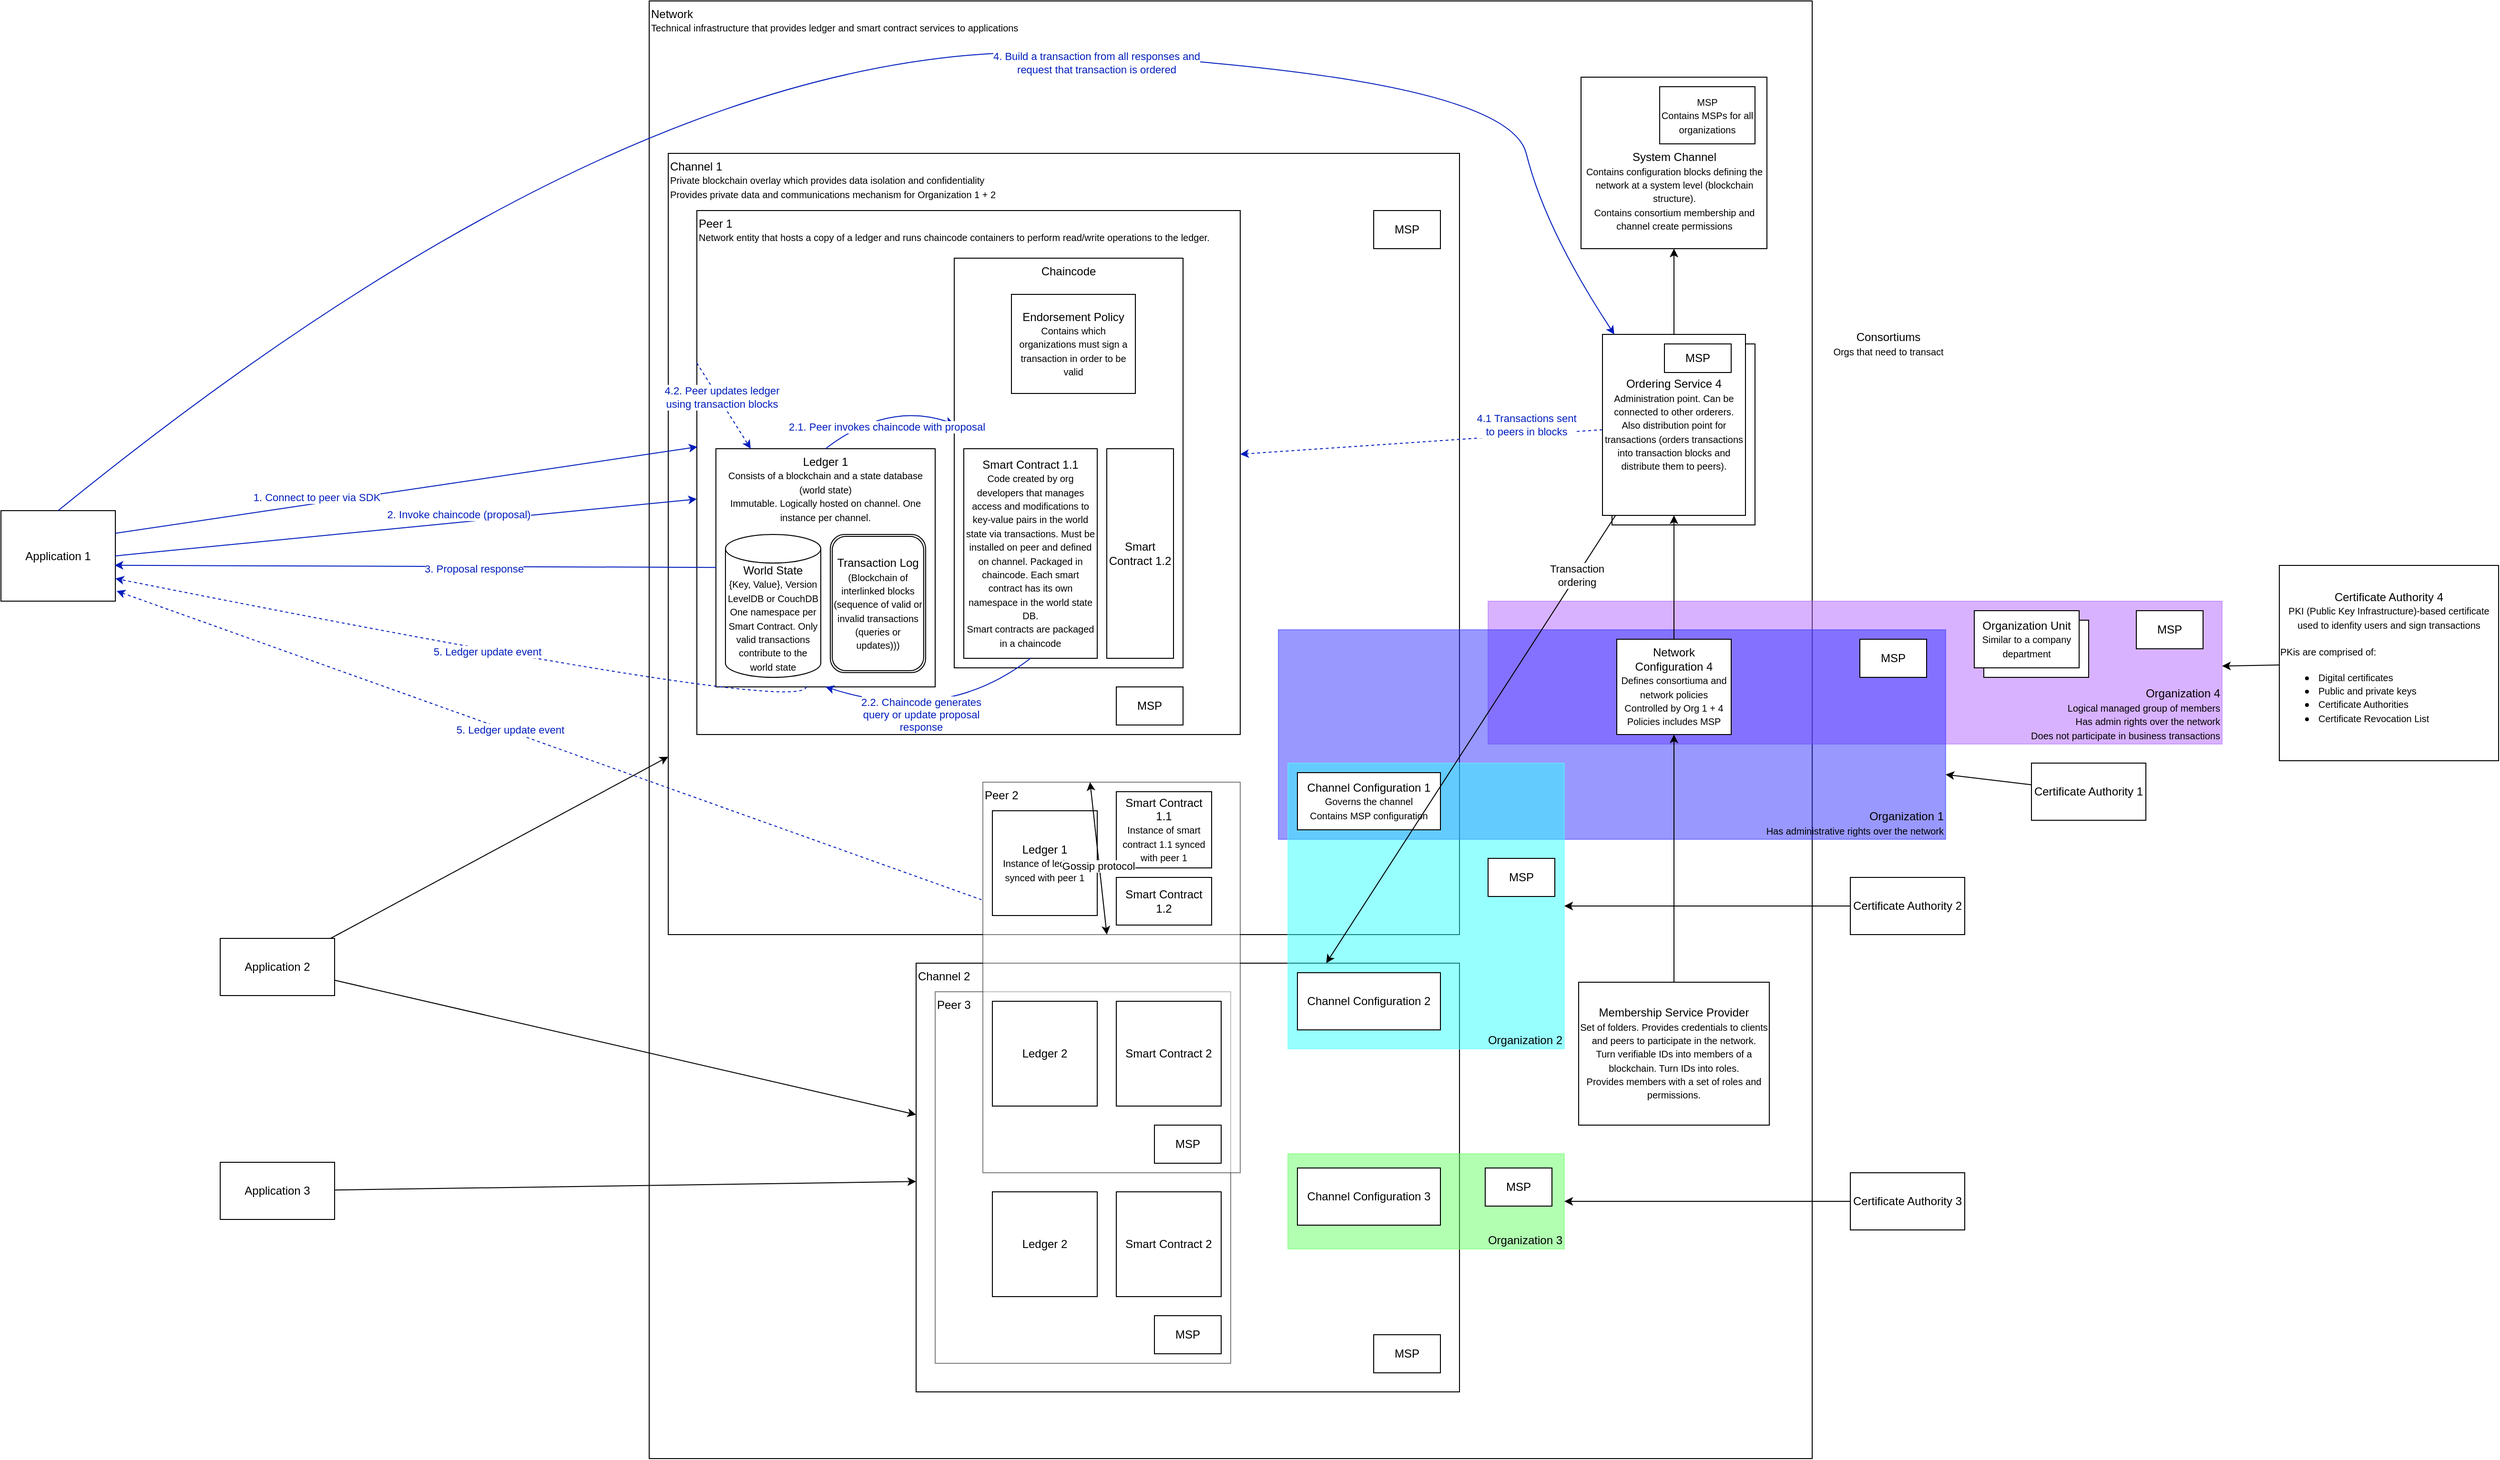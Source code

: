<mxfile version="13.10.0" type="embed">
    <diagram id="b9aCJmOfcIy7BjycDoow" name="Page-1">
        <mxGraphModel dx="2145" dy="2322" grid="1" gridSize="10" guides="1" tooltips="1" connect="1" arrows="1" fold="1" page="1" pageScale="1" pageWidth="827" pageHeight="1169" background="#ffffff" math="0" shadow="0">
            <root>
                <mxCell id="0"/>
                <mxCell id="1" parent="0"/>
                <mxCell id="28" value="Network&lt;br style=&quot;font-size: 8px&quot;&gt;&lt;font size=&quot;1&quot;&gt;Technical infrastructure that provides ledger and smart contract services to applications&lt;/font&gt;" style="whiteSpace=wrap;html=1;verticalAlign=top;align=left;" vertex="1" parent="1">
                    <mxGeometry x="-50" y="-1150" width="1220" height="1530" as="geometry"/>
                </mxCell>
                <mxCell id="12" value="Channel 1&lt;br style=&quot;font-size: 8px&quot;&gt;&lt;font size=&quot;1&quot;&gt;Private blockchain overlay which provides data isolation and confidentiality&lt;br&gt;Provides private data and communications mechanism for Organization 1 + 2&lt;br&gt;&lt;/font&gt;" style="whiteSpace=wrap;html=1;verticalAlign=top;align=left;" vertex="1" parent="1">
                    <mxGeometry x="-30" y="-990" width="830" height="820" as="geometry"/>
                </mxCell>
                <mxCell id="6" value="Peer 1&lt;br style=&quot;font-size: 8px&quot;&gt;&lt;font size=&quot;1&quot;&gt;Network entity that hosts a copy of a ledger and runs chaincode containers to perform read/write operations to the ledger.&lt;/font&gt;" style="whiteSpace=wrap;html=1;align=left;verticalAlign=top;" vertex="1" parent="1">
                    <mxGeometry y="-930" width="570" height="550" as="geometry"/>
                </mxCell>
                <mxCell id="110" value="Chaincode" style="rounded=0;whiteSpace=wrap;html=1;fontColor=none;verticalAlign=top;" vertex="1" parent="1">
                    <mxGeometry x="270" y="-880" width="240" height="430" as="geometry"/>
                </mxCell>
                <mxCell id="31" value="Organization 4&lt;br style=&quot;font-size: 10px&quot;&gt;&lt;font style=&quot;font-size: 10px&quot;&gt;Logical managed group of members&lt;br&gt;Has admin rights over the network&lt;br&gt;&lt;/font&gt;&lt;font size=&quot;1&quot;&gt;Does not participate in business transactions&lt;/font&gt;" style="whiteSpace=wrap;html=1;align=right;verticalAlign=bottom;opacity=50;fillColor=#B266FF;strokeColor=#B266FF;" vertex="1" parent="1">
                    <mxGeometry x="830" y="-520" width="770" height="150" as="geometry"/>
                </mxCell>
                <mxCell id="95" value="&lt;font&gt;&lt;br&gt;&lt;/font&gt;" style="whiteSpace=wrap;html=1;align=center;" vertex="1" parent="1">
                    <mxGeometry x="1350" y="-500" width="110" height="60" as="geometry"/>
                </mxCell>
                <mxCell id="16" value="Channel 2" style="whiteSpace=wrap;html=1;verticalAlign=top;align=left;" vertex="1" parent="1">
                    <mxGeometry x="230" y="-140" width="570" height="450" as="geometry"/>
                </mxCell>
                <mxCell id="41" value="Peer 3" style="whiteSpace=wrap;html=1;align=left;verticalAlign=top;opacity=50;" vertex="1" parent="1">
                    <mxGeometry x="250" y="-110" width="310" height="390" as="geometry"/>
                </mxCell>
                <mxCell id="35" value="Organization 3" style="whiteSpace=wrap;html=1;align=right;verticalAlign=bottom;opacity=50;strokeColor=#66FF66;fillColor=#66FF66;" vertex="1" parent="1">
                    <mxGeometry x="620" y="60" width="290" height="100" as="geometry"/>
                </mxCell>
                <mxCell id="22" value="Organization 1&lt;br style=&quot;font-size: 10px&quot;&gt;&lt;font size=&quot;1&quot;&gt;Has administrative rights over the network&lt;/font&gt;" style="whiteSpace=wrap;html=1;align=right;verticalAlign=bottom;opacity=50;strokeColor=#3333FF;fillColor=#3333FF;" vertex="1" parent="1">
                    <mxGeometry x="610" y="-490" width="700" height="220" as="geometry"/>
                </mxCell>
                <mxCell id="25" value="Organization 2" style="whiteSpace=wrap;html=1;align=right;verticalAlign=bottom;opacity=50;strokeColor=#66FFFF;fillColor=#33FFFF;" vertex="1" parent="1">
                    <mxGeometry x="620" y="-350" width="290" height="300" as="geometry"/>
                </mxCell>
                <mxCell id="9" value="Peer 2" style="whiteSpace=wrap;html=1;align=left;verticalAlign=top;opacity=50;" vertex="1" parent="1">
                    <mxGeometry x="300" y="-330" width="270" height="410" as="geometry"/>
                </mxCell>
                <mxCell id="3" value="Ledger 1&lt;br style=&quot;font-size: 8px&quot;&gt;&lt;font style=&quot;font-size: 10px&quot;&gt;&lt;span&gt;Consists of a blockchain and a state database (world state)&lt;/span&gt;&lt;br&gt;&lt;font style=&quot;font-size: 10px&quot;&gt;Immutable. Logically hosted on channel. One instance per channel.&lt;/font&gt;&lt;/font&gt;" style="whiteSpace=wrap;html=1;verticalAlign=top;" vertex="1" parent="1">
                    <mxGeometry x="20" y="-680" width="230" height="250" as="geometry"/>
                </mxCell>
                <mxCell id="4" value="Smart Contract 1.1&lt;br style=&quot;font-size: 10px&quot;&gt;&lt;font size=&quot;1&quot;&gt;Code created by org developers that manages access and modifications to key-value pairs in the world state via transactions. Must be installed on peer and defined on channel. Packaged in chaincode. Each smart contract has its own namespace in the world state DB.&lt;br&gt;Smart contracts are packaged in a chaincode&lt;br&gt;&lt;/font&gt;" style="whiteSpace=wrap;html=1;" vertex="1" parent="1">
                    <mxGeometry x="280" y="-680" width="140" height="220" as="geometry"/>
                </mxCell>
                <mxCell id="7" value="Application 1" style="whiteSpace=wrap;html=1;" vertex="1" parent="1">
                    <mxGeometry x="-730" y="-615" width="120" height="95" as="geometry"/>
                </mxCell>
                <mxCell id="10" value="Ledger 1&lt;br style=&quot;font-size: 10px&quot;&gt;&lt;font size=&quot;1&quot;&gt;Instance of ledger 1 synced with peer 1&lt;/font&gt;" style="whiteSpace=wrap;html=1;aspect=fixed;" vertex="1" parent="1">
                    <mxGeometry x="310" y="-300" width="110" height="110" as="geometry"/>
                </mxCell>
                <mxCell id="11" value="Smart Contract 1.1&lt;br style=&quot;font-size: 10px&quot;&gt;&lt;font size=&quot;1&quot;&gt;Instance of smart contract 1.1 synced with peer 1&lt;/font&gt;" style="whiteSpace=wrap;html=1;" vertex="1" parent="1">
                    <mxGeometry x="440" y="-320" width="100" height="80" as="geometry"/>
                </mxCell>
                <mxCell id="13" value="" style="endArrow=classic;html=1;exitX=1;exitY=0.25;exitDx=0;exitDy=0;strokeColor=#001DBC;fillColor=#0050ef;fontColor=#001DBC;entryX=0.001;entryY=0.451;entryDx=0;entryDy=0;entryPerimeter=0;" edge="1" parent="1" source="7" target="6">
                    <mxGeometry width="50" height="50" relative="1" as="geometry">
                        <mxPoint x="160" y="-390" as="sourcePoint"/>
                        <mxPoint x="210" y="-440" as="targetPoint"/>
                    </mxGeometry>
                </mxCell>
                <mxCell id="74" value="1. Connect to peer via SDK" style="edgeLabel;html=1;align=center;verticalAlign=middle;resizable=0;points=[];fontColor=#001DBC;" vertex="1" connectable="0" parent="13">
                    <mxGeometry x="-0.746" y="1" relative="1" as="geometry">
                        <mxPoint x="133.27" y="-25.67" as="offset"/>
                    </mxGeometry>
                </mxCell>
                <mxCell id="14" value="Ledger 2" style="whiteSpace=wrap;html=1;aspect=fixed;" vertex="1" parent="1">
                    <mxGeometry x="310" y="-100" width="110" height="110" as="geometry"/>
                </mxCell>
                <mxCell id="15" value="Smart Contract 2" style="whiteSpace=wrap;html=1;aspect=fixed;" vertex="1" parent="1">
                    <mxGeometry x="440" y="-100" width="110" height="110" as="geometry"/>
                </mxCell>
                <mxCell id="17" value="Application 2" style="whiteSpace=wrap;html=1;" vertex="1" parent="1">
                    <mxGeometry x="-500" y="-166" width="120" height="60" as="geometry"/>
                </mxCell>
                <mxCell id="18" value="" style="endArrow=classic;html=1;" edge="1" parent="1" source="17" target="12">
                    <mxGeometry width="50" height="50" relative="1" as="geometry">
                        <mxPoint x="170" y="-320" as="sourcePoint"/>
                        <mxPoint x="220" y="-370" as="targetPoint"/>
                    </mxGeometry>
                </mxCell>
                <mxCell id="19" value="" style="endArrow=classic;html=1;" edge="1" parent="1" source="17" target="16">
                    <mxGeometry width="50" height="50" relative="1" as="geometry">
                        <mxPoint x="137.333" y="-280" as="sourcePoint"/>
                        <mxPoint x="240" y="-345.07" as="targetPoint"/>
                    </mxGeometry>
                </mxCell>
                <mxCell id="20" value="Channel Configuration 1&lt;br style=&quot;font-size: 10px&quot;&gt;&lt;font size=&quot;1&quot;&gt;Governs the channel&lt;br&gt;Contains MSP configuration&lt;br&gt;&lt;/font&gt;" style="whiteSpace=wrap;html=1;align=center;" vertex="1" parent="1">
                    <mxGeometry x="630" y="-340" width="150" height="60" as="geometry"/>
                </mxCell>
                <mxCell id="21" value="Channel Configuration 2" style="whiteSpace=wrap;html=1;align=center;" vertex="1" parent="1">
                    <mxGeometry x="630" y="-130" width="150" height="60" as="geometry"/>
                </mxCell>
                <mxCell id="23" value="Certificate Authority 1" style="whiteSpace=wrap;html=1;align=center;" vertex="1" parent="1">
                    <mxGeometry x="1400" y="-350" width="120" height="60" as="geometry"/>
                </mxCell>
                <mxCell id="24" value="" style="endArrow=classic;html=1;" edge="1" parent="1" source="23" target="22">
                    <mxGeometry width="50" height="50" relative="1" as="geometry">
                        <mxPoint x="1030" y="-300" as="sourcePoint"/>
                        <mxPoint x="1080" y="-350" as="targetPoint"/>
                    </mxGeometry>
                </mxCell>
                <mxCell id="26" value="Certificate Authority 2" style="whiteSpace=wrap;html=1;align=center;" vertex="1" parent="1">
                    <mxGeometry x="1210" y="-230" width="120" height="60" as="geometry"/>
                </mxCell>
                <mxCell id="27" value="" style="endArrow=classic;html=1;" edge="1" parent="1" source="26" target="25">
                    <mxGeometry width="50" height="50" relative="1" as="geometry">
                        <mxPoint x="880" y="30" as="sourcePoint"/>
                        <mxPoint x="930" y="-20" as="targetPoint"/>
                    </mxGeometry>
                </mxCell>
                <mxCell id="29" value="Network Configuration 4&lt;br style=&quot;font-size: 8px&quot;&gt;&lt;font size=&quot;1&quot;&gt;Defines consortiuma and network policies&lt;br&gt;Controlled by Org 1 + 4&lt;br&gt;Policies includes MSP&lt;br&gt;&lt;/font&gt;" style="whiteSpace=wrap;html=1;align=center;" vertex="1" parent="1">
                    <mxGeometry x="965" y="-480" width="120" height="100" as="geometry"/>
                </mxCell>
                <mxCell id="32" value="System Channel&lt;br style=&quot;font-size: 10px&quot;&gt;&lt;font size=&quot;1&quot;&gt;Contains configuration blocks defining the network at a system level (blockchain structure).&lt;br&gt;Contains consortium membership and channel create permissions&lt;br&gt;&lt;br&gt;&lt;/font&gt;" style="whiteSpace=wrap;html=1;align=center;verticalAlign=bottom;" vertex="1" parent="1">
                    <mxGeometry x="927.5" y="-1070" width="195" height="180" as="geometry"/>
                </mxCell>
                <mxCell id="33" value="" style="endArrow=classic;html=1;" edge="1" parent="1" source="30" target="32">
                    <mxGeometry width="50" height="50" relative="1" as="geometry">
                        <mxPoint x="1230" y="-660" as="sourcePoint"/>
                        <mxPoint x="1280" y="-710" as="targetPoint"/>
                    </mxGeometry>
                </mxCell>
                <mxCell id="34" value="Channel Configuration 3" style="whiteSpace=wrap;html=1;align=center;" vertex="1" parent="1">
                    <mxGeometry x="630" y="75" width="150" height="60" as="geometry"/>
                </mxCell>
                <mxCell id="37" value="Certificate Authority 3" style="whiteSpace=wrap;html=1;align=center;" vertex="1" parent="1">
                    <mxGeometry x="1210" y="80" width="120" height="60" as="geometry"/>
                </mxCell>
                <mxCell id="38" value="" style="endArrow=classic;html=1;" edge="1" parent="1" source="37" target="35">
                    <mxGeometry width="50" height="50" relative="1" as="geometry">
                        <mxPoint x="1110" y="20" as="sourcePoint"/>
                        <mxPoint x="1160" y="-30" as="targetPoint"/>
                    </mxGeometry>
                </mxCell>
                <mxCell id="39" value="Certificate Authority 4&lt;br style=&quot;font-size: 8px&quot;&gt;&lt;div&gt;&lt;span style=&quot;font-size: x-small&quot;&gt;PKI (Public Key Infrastructure)-based certificate used to idenfity users and sign transactions&lt;/span&gt;&lt;/div&gt;&lt;div style=&quot;text-align: left&quot;&gt;&lt;span style=&quot;font-size: x-small&quot;&gt;&lt;br&gt;&lt;/span&gt;&lt;/div&gt;&lt;div style=&quot;text-align: left&quot;&gt;&lt;span style=&quot;font-size: x-small&quot;&gt;PKis are comprised of:&lt;/span&gt;&lt;/div&gt;&lt;div style=&quot;text-align: left&quot;&gt;&lt;ul&gt;&lt;li&gt;&lt;span style=&quot;font-size: x-small&quot;&gt;Digital certificates&lt;/span&gt;&lt;/li&gt;&lt;li&gt;&lt;span style=&quot;font-size: x-small&quot;&gt;Public and private keys&lt;/span&gt;&lt;/li&gt;&lt;li&gt;&lt;span style=&quot;font-size: x-small&quot;&gt;Certificate Authorities&lt;/span&gt;&lt;/li&gt;&lt;li&gt;&lt;span style=&quot;font-size: x-small&quot;&gt;Certificate Revocation List&lt;/span&gt;&lt;/li&gt;&lt;/ul&gt;&lt;/div&gt;" style="whiteSpace=wrap;html=1;align=center;" vertex="1" parent="1">
                    <mxGeometry x="1660" y="-557.5" width="230" height="205" as="geometry"/>
                </mxCell>
                <mxCell id="40" value="" style="endArrow=classic;html=1;" edge="1" parent="1" source="39" target="31">
                    <mxGeometry width="50" height="50" relative="1" as="geometry">
                        <mxPoint x="1220" y="-370" as="sourcePoint"/>
                        <mxPoint x="1270" y="-420" as="targetPoint"/>
                    </mxGeometry>
                </mxCell>
                <mxCell id="45" value="Membership Service Provider&lt;br style=&quot;font-size: 8px&quot;&gt;&lt;font size=&quot;1&quot;&gt;Set of folders. Provides credentials to clients and peers to participate in the network.&lt;br&gt;Turn verifiable IDs into members of a blockchain. Turn IDs into roles.&lt;br&gt;Provides members with a set of roles and permissions.&lt;br&gt;&lt;/font&gt;" style="whiteSpace=wrap;html=1;align=center;" vertex="1" parent="1">
                    <mxGeometry x="925" y="-120" width="200" height="150" as="geometry"/>
                </mxCell>
                <mxCell id="46" value="" style="endArrow=classic;html=1;" edge="1" parent="1" source="45" target="29">
                    <mxGeometry width="50" height="50" relative="1" as="geometry">
                        <mxPoint x="1100" y="-620" as="sourcePoint"/>
                        <mxPoint x="1150" y="-670" as="targetPoint"/>
                    </mxGeometry>
                </mxCell>
                <mxCell id="47" value="" style="endArrow=classic;html=1;fontColor=#001DBC;strokeColor=#001DBC;fillColor=#0050ef;dashed=1;" edge="1" parent="1" source="30" target="6">
                    <mxGeometry width="50" height="50" relative="1" as="geometry">
                        <mxPoint x="840" y="-500" as="sourcePoint"/>
                        <mxPoint x="890" y="-550" as="targetPoint"/>
                    </mxGeometry>
                </mxCell>
                <mxCell id="50" value="4.1 Transactions sent &lt;br&gt;to peers in blocks" style="edgeLabel;html=1;align=center;verticalAlign=middle;resizable=0;points=[];fontColor=#001DBC;" vertex="1" connectable="0" parent="47">
                    <mxGeometry x="-0.168" y="3" relative="1" as="geometry">
                        <mxPoint x="77.44" y="-18.71" as="offset"/>
                    </mxGeometry>
                </mxCell>
                <mxCell id="49" value="" style="whiteSpace=wrap;html=1;align=center;" vertex="1" parent="1">
                    <mxGeometry x="960" y="-790" width="150" height="190" as="geometry"/>
                </mxCell>
                <mxCell id="30" value="Ordering Service 4&lt;br style=&quot;font-size: 8px&quot;&gt;&lt;font size=&quot;1&quot;&gt;Administration point.&amp;nbsp;&lt;/font&gt;&lt;span style=&quot;font-size: x-small&quot;&gt;Can be connected to other orderers.&lt;/span&gt;&lt;font size=&quot;1&quot;&gt;&lt;br&gt;Also distribution point for transactions (orders transactions into transaction blocks and distribute them to peers).&lt;br&gt;&lt;/font&gt;" style="whiteSpace=wrap;html=1;align=center;" vertex="1" parent="1">
                    <mxGeometry x="950" y="-800" width="150" height="190" as="geometry"/>
                </mxCell>
                <mxCell id="48" value="" style="endArrow=classic;html=1;" edge="1" parent="1" source="30" target="16">
                    <mxGeometry width="50" height="50" relative="1" as="geometry">
                        <mxPoint x="870" y="-576.296" as="sourcePoint"/>
                        <mxPoint x="810" y="-552.593" as="targetPoint"/>
                    </mxGeometry>
                </mxCell>
                <mxCell id="51" value="Transaction&lt;br&gt;ordering" style="edgeLabel;html=1;align=center;verticalAlign=middle;resizable=0;points=[];" vertex="1" connectable="0" parent="48">
                    <mxGeometry x="-0.728" relative="1" as="geometry">
                        <mxPoint y="-1" as="offset"/>
                    </mxGeometry>
                </mxCell>
                <mxCell id="44" value="" style="endArrow=classic;html=1;" edge="1" parent="1" source="29" target="30">
                    <mxGeometry width="50" height="50" relative="1" as="geometry">
                        <mxPoint x="1140" y="-60" as="sourcePoint"/>
                        <mxPoint x="1190" y="-110" as="targetPoint"/>
                    </mxGeometry>
                </mxCell>
                <mxCell id="53" value="Application 3" style="whiteSpace=wrap;html=1;" vertex="1" parent="1">
                    <mxGeometry x="-500" y="69" width="120" height="60" as="geometry"/>
                </mxCell>
                <mxCell id="54" value="" style="endArrow=classic;html=1;" edge="1" parent="1" source="53" target="16">
                    <mxGeometry width="50" height="50" relative="1" as="geometry">
                        <mxPoint x="140" y="89.655" as="sourcePoint"/>
                        <mxPoint x="160" y="-30" as="targetPoint"/>
                    </mxGeometry>
                </mxCell>
                <mxCell id="55" value="" style="endArrow=classic;startArrow=classic;html=1;" edge="1" parent="1" source="9" target="12">
                    <mxGeometry width="50" height="50" relative="1" as="geometry">
                        <mxPoint x="100" y="-380" as="sourcePoint"/>
                        <mxPoint x="150" y="-430" as="targetPoint"/>
                    </mxGeometry>
                </mxCell>
                <mxCell id="56" value="Gossip protocol" style="edgeLabel;html=1;align=center;verticalAlign=middle;resizable=0;points=[];" vertex="1" connectable="0" parent="55">
                    <mxGeometry x="0.094" y="-1" relative="1" as="geometry">
                        <mxPoint as="offset"/>
                    </mxGeometry>
                </mxCell>
                <mxCell id="57" value="Consortiums&lt;br style=&quot;font-size: 10px&quot;&gt;&lt;font size=&quot;1&quot;&gt;Orgs that need to transact&lt;/font&gt;" style="whiteSpace=wrap;html=1;align=center;strokeColor=none;" vertex="1" parent="1">
                    <mxGeometry x="1190" y="-820" width="120" height="60" as="geometry"/>
                </mxCell>
                <mxCell id="69" value="Ledger 2" style="whiteSpace=wrap;html=1;aspect=fixed;" vertex="1" parent="1">
                    <mxGeometry x="310" y="100" width="110" height="110" as="geometry"/>
                </mxCell>
                <mxCell id="70" value="Smart Contract 2" style="whiteSpace=wrap;html=1;aspect=fixed;" vertex="1" parent="1">
                    <mxGeometry x="440" y="100" width="110" height="110" as="geometry"/>
                </mxCell>
                <mxCell id="76" value="" style="endArrow=classic;html=1;exitX=1;exitY=0.5;exitDx=0;exitDy=0;strokeColor=#001DBC;fontColor=#001DBC;fillColor=#0050ef;" edge="1" parent="1" source="7" target="6">
                    <mxGeometry width="50" height="50" relative="1" as="geometry">
                        <mxPoint x="-110" y="-460" as="sourcePoint"/>
                        <mxPoint x="240" y="-443.465" as="targetPoint"/>
                    </mxGeometry>
                </mxCell>
                <mxCell id="77" value="2. Invoke chaincode (proposal)" style="edgeLabel;html=1;align=center;verticalAlign=middle;resizable=0;points=[];fontColor=#001DBC;" vertex="1" connectable="0" parent="76">
                    <mxGeometry x="-0.746" y="1" relative="1" as="geometry">
                        <mxPoint x="282.17" y="-34.97" as="offset"/>
                    </mxGeometry>
                </mxCell>
                <mxCell id="78" value="" style="endArrow=classic;html=1;entryX=0.994;entryY=0.604;entryDx=0;entryDy=0;strokeColor=#001DBC;fillColor=#0050ef;fontColor=#001DBC;curved=1;entryPerimeter=0;" edge="1" parent="1" source="3" target="7">
                    <mxGeometry width="50" height="50" relative="1" as="geometry">
                        <mxPoint x="-170" y="-321.2" as="sourcePoint"/>
                        <mxPoint x="181.71" y="-318.81" as="targetPoint"/>
                    </mxGeometry>
                </mxCell>
                <mxCell id="79" value="3. Proposal response" style="edgeLabel;html=1;align=center;verticalAlign=middle;resizable=0;points=[];fontColor=#001DBC;" vertex="1" connectable="0" parent="78">
                    <mxGeometry x="-0.746" y="1" relative="1" as="geometry">
                        <mxPoint x="-174.38" y="0.35" as="offset"/>
                    </mxGeometry>
                </mxCell>
                <mxCell id="80" value="2.1. Peer invokes chaincode with proposal" style="endArrow=classic;html=1;exitX=0.5;exitY=0;exitDx=0;exitDy=0;curved=1;fontColor=#001DBC;strokeColor=#001DBC;fillColor=#0050ef;" edge="1" parent="1" source="3" target="110">
                    <mxGeometry x="-0.161" y="-21" width="50" height="50" relative="1" as="geometry">
                        <mxPoint x="30" y="-650" as="sourcePoint"/>
                        <mxPoint x="80" y="-700" as="targetPoint"/>
                        <Array as="points">
                            <mxPoint x="200" y="-730"/>
                        </Array>
                        <mxPoint x="-1" as="offset"/>
                    </mxGeometry>
                </mxCell>
                <mxCell id="81" value="2.2. Chaincode generates&lt;br&gt;query or update proposal&lt;br&gt;response" style="endArrow=classic;html=1;entryX=0.5;entryY=1;entryDx=0;entryDy=0;exitX=0.5;exitY=1;exitDx=0;exitDy=0;curved=1;fontColor=#001DBC;strokeColor=#001DBC;fillColor=#0050ef;" edge="1" parent="1" source="4" target="3">
                    <mxGeometry x="0.155" y="-3" width="50" height="50" relative="1" as="geometry">
                        <mxPoint x="375" y="-580" as="sourcePoint"/>
                        <mxPoint x="505" y="-580" as="targetPoint"/>
                        <Array as="points">
                            <mxPoint x="260" y="-390"/>
                        </Array>
                        <mxPoint as="offset"/>
                    </mxGeometry>
                </mxCell>
                <mxCell id="82" value="4. Build a transaction from all responses and &lt;br&gt;request that transaction is ordered" style="endArrow=classic;html=1;exitX=0.5;exitY=0;exitDx=0;exitDy=0;curved=1;fillColor=#0050ef;strokeColor=#001DBC;fontColor=#001DBC;" edge="1" parent="1" source="7" target="30">
                    <mxGeometry x="0.271" y="-9" width="50" height="50" relative="1" as="geometry">
                        <mxPoint x="505" y="-450" as="sourcePoint"/>
                        <mxPoint x="375" y="-470" as="targetPoint"/>
                        <Array as="points">
                            <mxPoint x="-50" y="-1120"/>
                            <mxPoint x="850" y="-1070"/>
                            <mxPoint x="890" y="-910"/>
                        </Array>
                        <mxPoint as="offset"/>
                    </mxGeometry>
                </mxCell>
                <mxCell id="84" value="&lt;font&gt;&lt;font style=&quot;font-size: 12px&quot;&gt;MSP&lt;/font&gt;&lt;br&gt;&lt;/font&gt;" style="whiteSpace=wrap;html=1;align=center;" vertex="1" parent="1">
                    <mxGeometry x="1510" y="-510" width="70" height="40" as="geometry"/>
                </mxCell>
                <mxCell id="85" value="&lt;font style=&quot;font-size: 10px&quot;&gt;&lt;font style=&quot;font-size: 10px&quot;&gt;MSP&lt;br&gt;&lt;/font&gt;Contains MSPs for all organizations&lt;br&gt;&lt;/font&gt;" style="whiteSpace=wrap;html=1;align=center;" vertex="1" parent="1">
                    <mxGeometry x="1010" y="-1060" width="100" height="60" as="geometry"/>
                </mxCell>
                <mxCell id="86" value="&lt;font&gt;&lt;font style=&quot;font-size: 12px&quot;&gt;MSP&lt;/font&gt;&lt;br&gt;&lt;/font&gt;" style="whiteSpace=wrap;html=1;align=center;" vertex="1" parent="1">
                    <mxGeometry x="1015" y="-790" width="70" height="30" as="geometry"/>
                </mxCell>
                <mxCell id="87" value="&lt;font&gt;&lt;font style=&quot;font-size: 12px&quot;&gt;MSP&lt;/font&gt;&lt;br&gt;&lt;/font&gt;" style="whiteSpace=wrap;html=1;align=center;" vertex="1" parent="1">
                    <mxGeometry x="1220" y="-480" width="70" height="40" as="geometry"/>
                </mxCell>
                <mxCell id="88" value="&lt;font&gt;&lt;font style=&quot;font-size: 12px&quot;&gt;MSP&lt;/font&gt;&lt;br&gt;&lt;/font&gt;" style="whiteSpace=wrap;html=1;align=center;" vertex="1" parent="1">
                    <mxGeometry x="830" y="-250" width="70" height="40" as="geometry"/>
                </mxCell>
                <mxCell id="89" value="&lt;font&gt;&lt;font style=&quot;font-size: 12px&quot;&gt;MSP&lt;/font&gt;&lt;br&gt;&lt;/font&gt;" style="whiteSpace=wrap;html=1;align=center;" vertex="1" parent="1">
                    <mxGeometry x="827" y="75" width="70" height="40" as="geometry"/>
                </mxCell>
                <mxCell id="90" value="&lt;font&gt;&lt;font style=&quot;font-size: 12px&quot;&gt;MSP&lt;/font&gt;&lt;br&gt;&lt;/font&gt;" style="whiteSpace=wrap;html=1;align=center;" vertex="1" parent="1">
                    <mxGeometry x="710" y="-930" width="70" height="40" as="geometry"/>
                </mxCell>
                <mxCell id="91" value="&lt;font&gt;&lt;font style=&quot;font-size: 12px&quot;&gt;MSP&lt;/font&gt;&lt;br&gt;&lt;/font&gt;" style="whiteSpace=wrap;html=1;align=center;" vertex="1" parent="1">
                    <mxGeometry x="440" y="-430" width="70" height="40" as="geometry"/>
                </mxCell>
                <mxCell id="92" value="&lt;font&gt;&lt;font style=&quot;font-size: 12px&quot;&gt;MSP&lt;/font&gt;&lt;br&gt;&lt;/font&gt;" style="whiteSpace=wrap;html=1;align=center;" vertex="1" parent="1">
                    <mxGeometry x="480" y="30" width="70" height="40" as="geometry"/>
                </mxCell>
                <mxCell id="93" value="&lt;font&gt;&lt;font style=&quot;font-size: 12px&quot;&gt;MSP&lt;/font&gt;&lt;br&gt;&lt;/font&gt;" style="whiteSpace=wrap;html=1;align=center;" vertex="1" parent="1">
                    <mxGeometry x="480" y="230" width="70" height="40" as="geometry"/>
                </mxCell>
                <mxCell id="94" value="&lt;font&gt;Organization Unit&lt;br style=&quot;font-size: 10px&quot;&gt;&lt;font size=&quot;1&quot;&gt;Similar to a company department&lt;/font&gt;&lt;br&gt;&lt;/font&gt;" style="whiteSpace=wrap;html=1;align=center;" vertex="1" parent="1">
                    <mxGeometry x="1340" y="-510" width="110" height="60" as="geometry"/>
                </mxCell>
                <mxCell id="96" value="&lt;font&gt;&lt;font style=&quot;font-size: 12px&quot;&gt;MSP&lt;/font&gt;&lt;br&gt;&lt;/font&gt;" style="whiteSpace=wrap;html=1;align=center;" vertex="1" parent="1">
                    <mxGeometry x="710" y="250" width="70" height="40" as="geometry"/>
                </mxCell>
                <mxCell id="97" value="" style="endArrow=classic;html=1;fontColor=#001DBC;strokeColor=#001DBC;fillColor=#0050ef;dashed=1;exitX=0;exitY=0.291;exitDx=0;exitDy=0;exitPerimeter=0;" edge="1" parent="1" source="6" target="3">
                    <mxGeometry width="50" height="50" relative="1" as="geometry">
                        <mxPoint x="790" y="-599.996" as="sourcePoint"/>
                        <mxPoint x="640" y="-529.408" as="targetPoint"/>
                        <Array as="points"/>
                    </mxGeometry>
                </mxCell>
                <mxCell id="98" value="4.2. Peer updates ledger&lt;br&gt;using transaction blocks" style="edgeLabel;html=1;align=center;verticalAlign=middle;resizable=0;points=[];fontColor=#001DBC;" vertex="1" connectable="0" parent="97">
                    <mxGeometry x="-0.168" y="3" relative="1" as="geometry">
                        <mxPoint as="offset"/>
                    </mxGeometry>
                </mxCell>
                <mxCell id="99" value="" style="endArrow=classic;html=1;fontColor=#001DBC;strokeColor=#001DBC;fillColor=#0050ef;dashed=1;curved=1;entryX=1;entryY=0.75;entryDx=0;entryDy=0;" edge="1" parent="1" source="3" target="7">
                    <mxGeometry width="50" height="50" relative="1" as="geometry">
                        <mxPoint x="240" y="-596.88" as="sourcePoint"/>
                        <mxPoint x="350" y="-535.627" as="targetPoint"/>
                        <Array as="points">
                            <mxPoint x="110" y="-400"/>
                        </Array>
                    </mxGeometry>
                </mxCell>
                <mxCell id="100" value="5. Ledger update event" style="edgeLabel;html=1;align=center;verticalAlign=middle;resizable=0;points=[];fontColor=#001DBC;" vertex="1" connectable="0" parent="99">
                    <mxGeometry x="-0.168" y="3" relative="1" as="geometry">
                        <mxPoint x="-47.43" y="-13.76" as="offset"/>
                    </mxGeometry>
                </mxCell>
                <mxCell id="101" value="" style="endArrow=classic;html=1;strokeColor=#001DBC;fillColor=#0050ef;fontColor=#001DBC;curved=1;entryX=1.011;entryY=0.888;entryDx=0;entryDy=0;entryPerimeter=0;exitX=-0.005;exitY=0.301;exitDx=0;exitDy=0;exitPerimeter=0;dashed=1;" edge="1" parent="1" source="9" target="7">
                    <mxGeometry width="50" height="50" relative="1" as="geometry">
                        <mxPoint x="260" y="-520" as="sourcePoint"/>
                        <mxPoint x="-80.24" y="-511.68" as="targetPoint"/>
                    </mxGeometry>
                </mxCell>
                <mxCell id="112" value="&lt;span style=&quot;color: rgb(0 , 29 , 188)&quot;&gt;5. Ledger update event&lt;/span&gt;" style="edgeLabel;html=1;align=center;verticalAlign=middle;resizable=0;points=[];fontColor=none;" vertex="1" connectable="0" parent="101">
                    <mxGeometry x="0.093" y="-2" relative="1" as="geometry">
                        <mxPoint as="offset"/>
                    </mxGeometry>
                </mxCell>
                <mxCell id="103" value="World State&lt;br&gt;&lt;font style=&quot;font-size: 10px&quot;&gt;{Key, Value}, Version&lt;br&gt;LevelDB or CouchDB&lt;br&gt;One namespace per Smart Contract. Only valid transactions contribute to the world state&lt;br&gt;&lt;/font&gt;" style="shape=cylinder3;whiteSpace=wrap;html=1;boundedLbl=1;backgroundOutline=1;size=15;fontColor=none;" vertex="1" parent="1">
                    <mxGeometry x="30" y="-590" width="100" height="150" as="geometry"/>
                </mxCell>
                <mxCell id="104" value="Transaction Log&lt;br&gt;&lt;font style=&quot;font-size: 10px&quot;&gt;(Blockchain of interlinked blocks (sequence of valid or invalid transactions (queries or updates)))&lt;/font&gt;" style="shape=ext;rounded=1;html=1;whiteSpace=wrap;double=1;fontColor=none;" vertex="1" parent="1">
                    <mxGeometry x="140" y="-590" width="100" height="145" as="geometry"/>
                </mxCell>
                <mxCell id="108" value="&lt;font&gt;&lt;font&gt;&lt;font style=&quot;font-size: 12px&quot;&gt;Endorsement Policy&lt;/font&gt;&lt;br&gt;&lt;/font&gt;&lt;span style=&quot;font-size: 10px&quot;&gt;Contains which organizations must sign a transaction in order to be valid&lt;/span&gt;&lt;br&gt;&lt;/font&gt;" style="whiteSpace=wrap;html=1;align=center;" vertex="1" parent="1">
                    <mxGeometry x="330" y="-842" width="130" height="104" as="geometry"/>
                </mxCell>
                <mxCell id="109" value="&lt;font&gt;&lt;font style=&quot;font-size: 12px&quot;&gt;Smart Contract 1.2&lt;/font&gt;&lt;br&gt;&lt;/font&gt;" style="whiteSpace=wrap;html=1;" vertex="1" parent="1">
                    <mxGeometry x="430" y="-680" width="70" height="220" as="geometry"/>
                </mxCell>
                <mxCell id="111" value="Smart Contract 1.2" style="whiteSpace=wrap;html=1;" vertex="1" parent="1">
                    <mxGeometry x="440" y="-230" width="100" height="50" as="geometry"/>
                </mxCell>
            </root>
        </mxGraphModel>
    </diagram>
</mxfile>